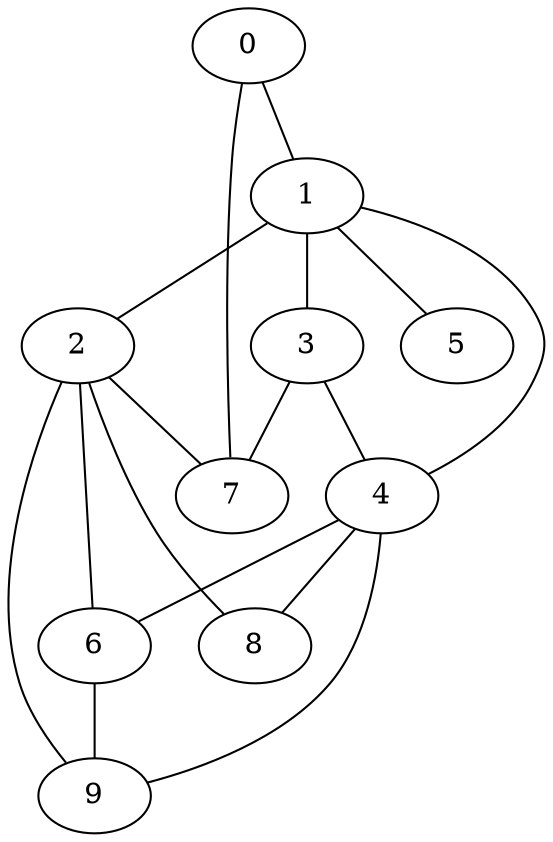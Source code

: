 
graph graphname {
    0 -- 1
0 -- 7
1 -- 2
1 -- 3
1 -- 4
1 -- 5
2 -- 8
2 -- 9
2 -- 6
2 -- 7
3 -- 7
3 -- 4
4 -- 9
4 -- 6
4 -- 8
6 -- 9

}
